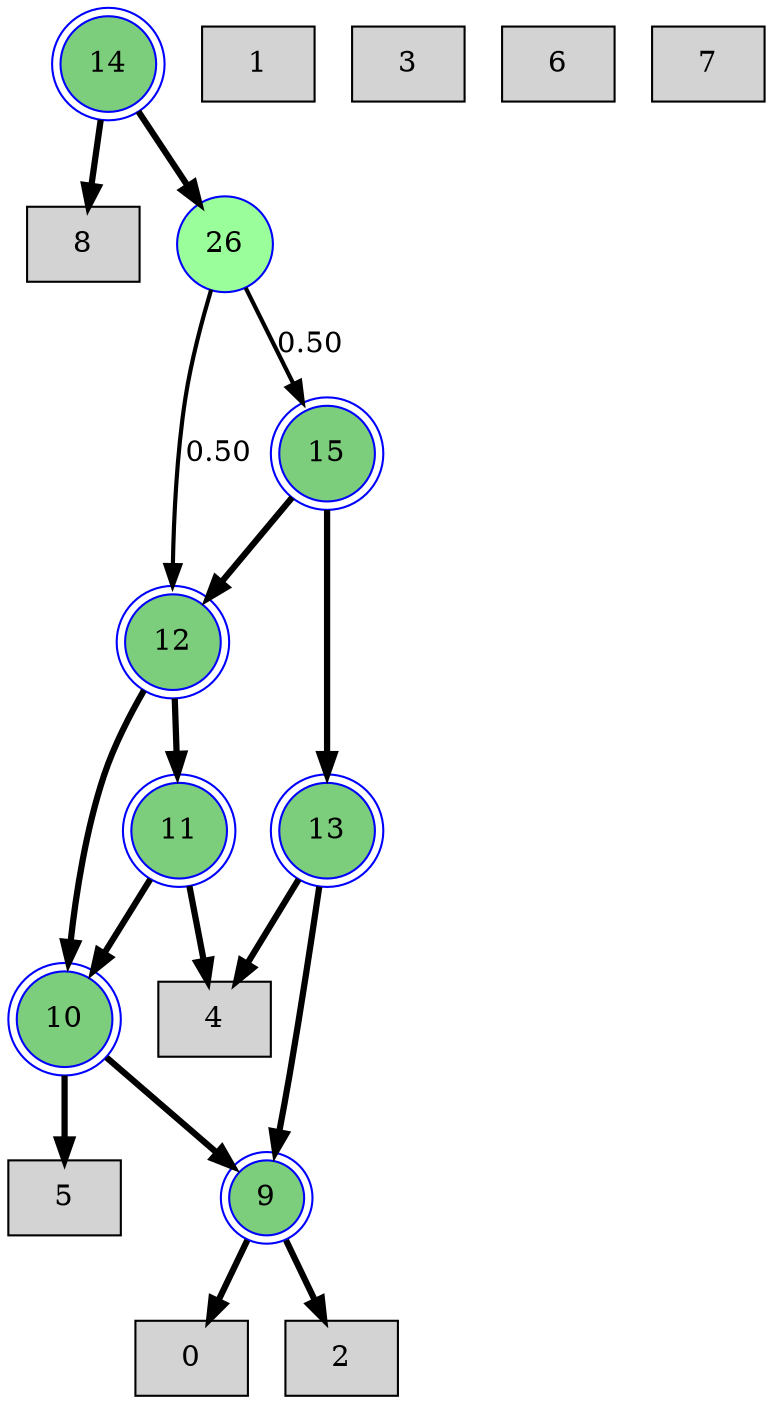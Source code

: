 digraph G {
0 [shape=box, fillcolor=lightgrey, style=filled, ranksep=0.5, nodesep=0.5]
1 [shape=box, fillcolor=lightgrey, style=filled, ranksep=0.5, nodesep=0.5]
2 [shape=box, fillcolor=lightgrey, style=filled, ranksep=0.5, nodesep=0.5]
3 [shape=box, fillcolor=lightgrey, style=filled, ranksep=0.5, nodesep=0.5]
4 [shape=box, fillcolor=lightgrey, style=filled, ranksep=0.5, nodesep=0.5]
5 [shape=box, fillcolor=lightgrey, style=filled, ranksep=0.5, nodesep=0.5]
6 [shape=box, fillcolor=lightgrey, style=filled, ranksep=0.5, nodesep=0.5]
7 [shape=box, fillcolor=lightgrey, style=filled, ranksep=0.5, nodesep=0.5]
8 [shape=box, fillcolor=lightgrey, style=filled, ranksep=0.5, nodesep=0.5]
9 [shape=doublecircle, fillcolor=palegreen3, style=filled, color=blue, ranksep=0.5, nodesep=0.5]
9 -> 0 [penwidth=3, weight=3]
9 -> 2 [penwidth=3, weight=3]
10 [shape=doublecircle, fillcolor=palegreen3, style=filled, color=blue, ranksep=0.5, nodesep=0.5]
10 -> 9 [penwidth=3, weight=3]
10 -> 5 [penwidth=3, weight=3]
11 [shape=doublecircle, fillcolor=palegreen3, style=filled, color=blue, ranksep=0.5, nodesep=0.5]
11 -> 4 [penwidth=3, weight=3]
11 -> 10 [penwidth=3, weight=3]
12 [shape=doublecircle, fillcolor=palegreen3, style=filled, color=blue, ranksep=0.5, nodesep=0.5]
12 -> 10 [penwidth=3, weight=3]
12 -> 11 [penwidth=3, weight=3]
13 [shape=doublecircle, fillcolor=palegreen3, style=filled, color=blue, ranksep=0.5, nodesep=0.5]
13 -> 4 [penwidth=3, weight=3]
13 -> 9 [penwidth=3, weight=3]
14 [shape=doublecircle, fillcolor=palegreen3, style=filled, color=blue, ranksep=0.5, nodesep=0.5]
14 -> 26 [penwidth=3, weight=3]
14 -> 8 [penwidth=3, weight=3]
15 [shape=doublecircle, fillcolor=palegreen3, style=filled, color=blue, ranksep=0.5, nodesep=0.5]
15 -> 12 [penwidth=3, weight=3]
15 -> 13 [penwidth=3, weight=3]
26 [shape=circle, fillcolor=palegreen1, style=filled, color=blue, ranksep=0.5, nodesep=0.5]
26 -> 12[label = "0.50", penwidth=2.0, weight=3 ]
26 -> 15[label = "0.50", penwidth=2.0, weight=3 ]
}